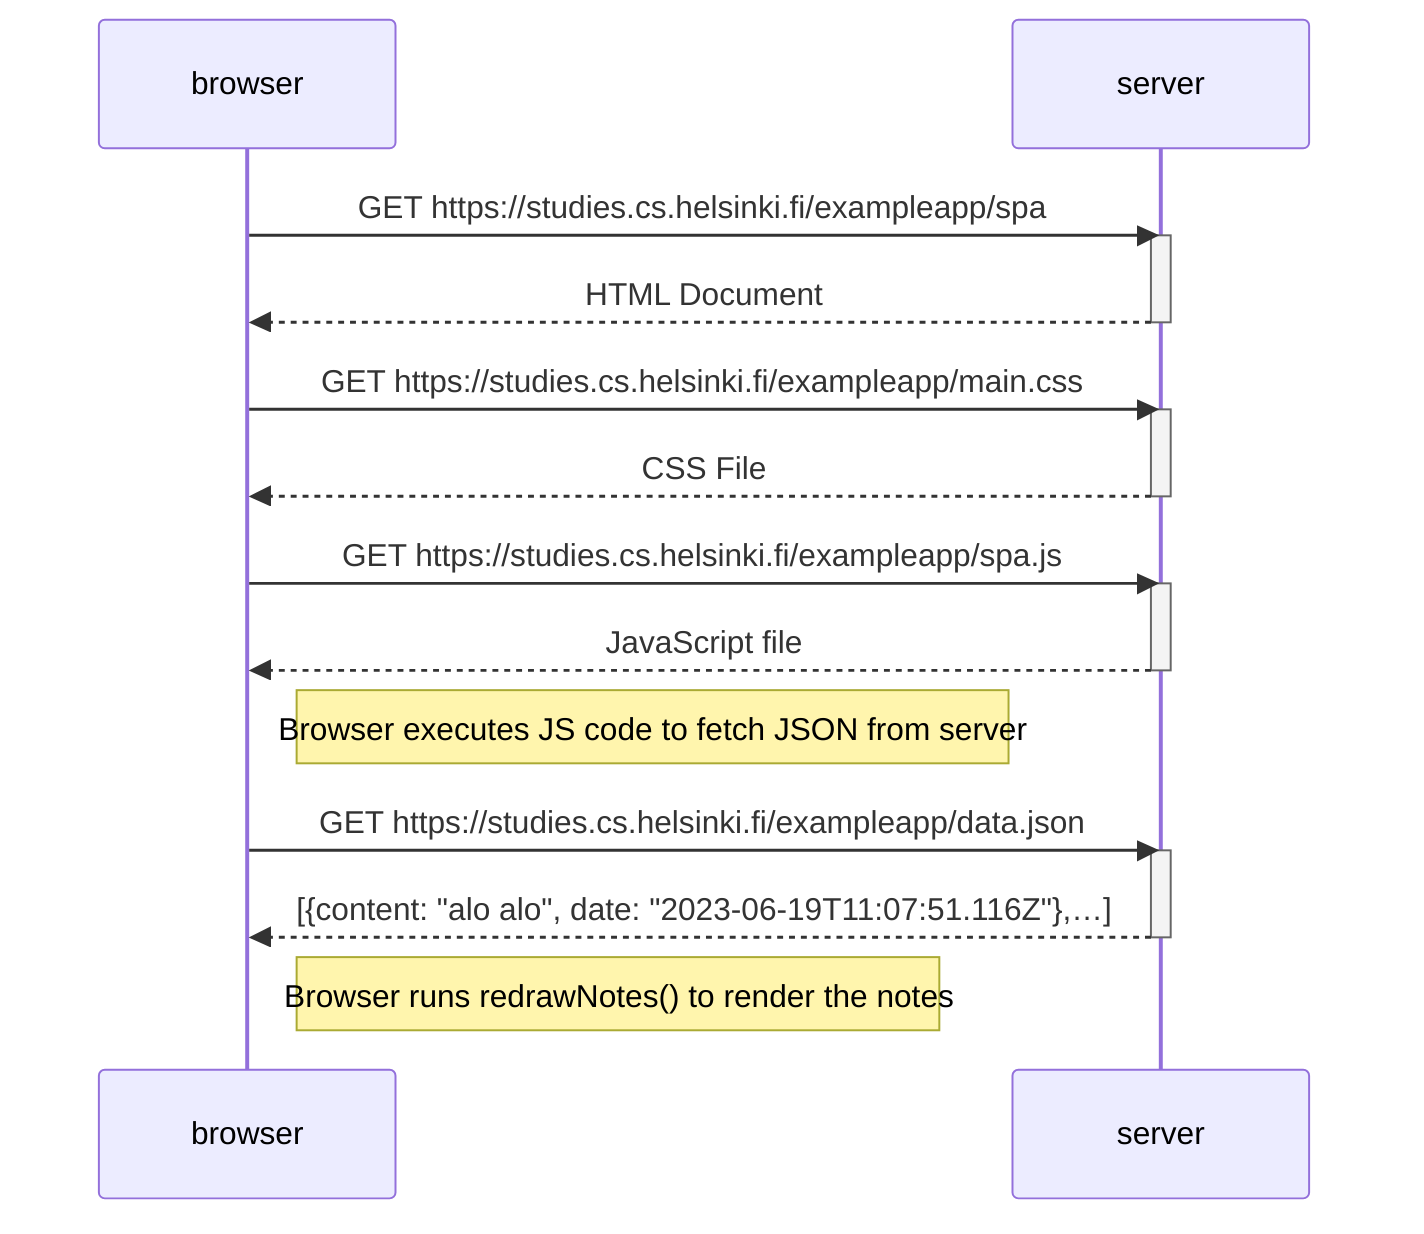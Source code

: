 sequenceDiagram
    participant browser
    participant server

    browser->>server: GET https://studies.cs.helsinki.fi/exampleapp/spa
    activate server
    server-->>browser: HTML Document
    deactivate server
    browser->>server: GET https://studies.cs.helsinki.fi/exampleapp/main.css
    activate server
    server-->>browser: CSS File
    deactivate server

    browser->>server: GET https://studies.cs.helsinki.fi/exampleapp/spa.js
    activate server
    server-->>browser: JavaScript file
    deactivate server

    Note right of browser: Browser executes JS code to fetch JSON from server

    browser->>server: GET https://studies.cs.helsinki.fi/exampleapp/data.json
    activate server
    server-->>browser: [{content: "alo alo", date: "2023-06-19T11:07:51.116Z"},…]
    deactivate server

      Note right of browser: Browser runs redrawNotes() to render the notes